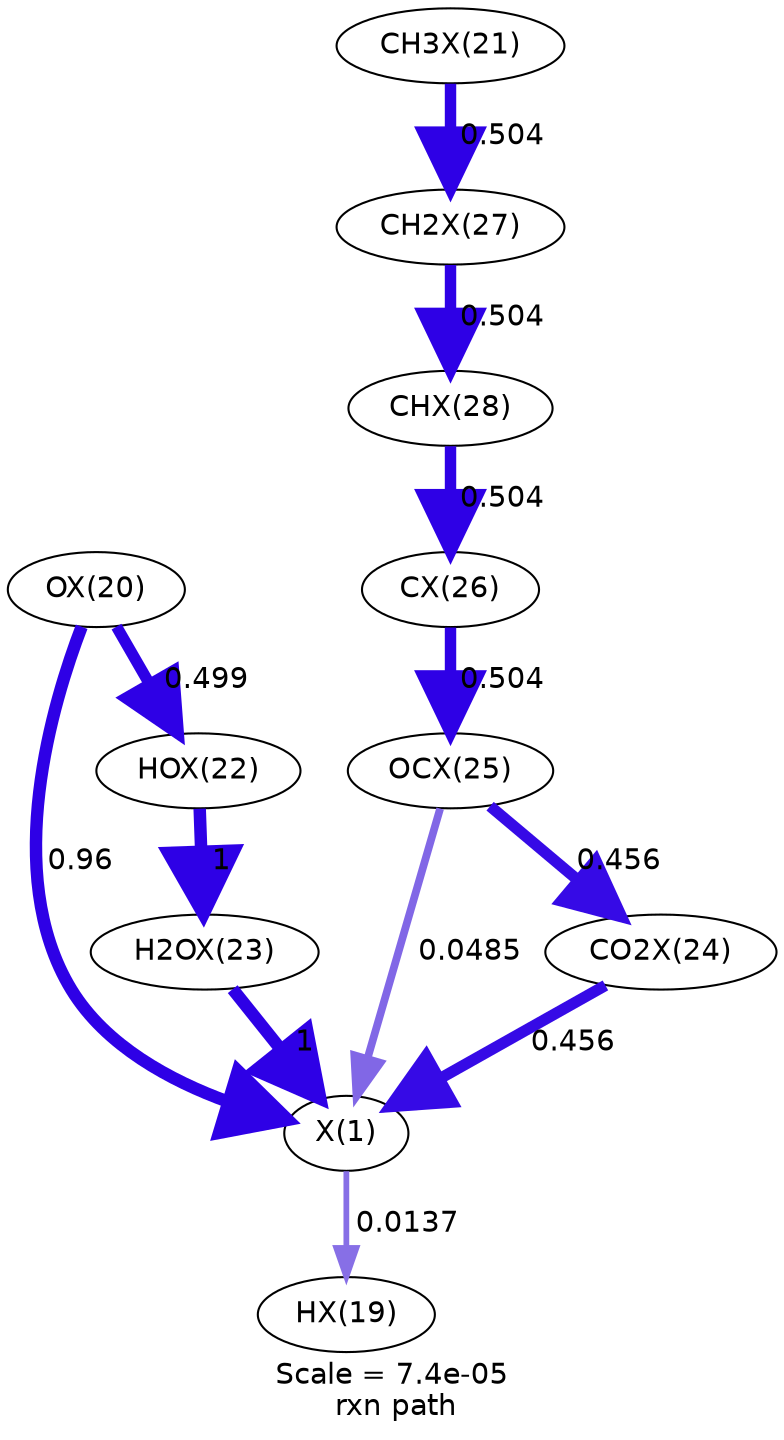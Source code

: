 digraph reaction_paths {
center=1;
s22 -> s23[fontname="Helvetica", penwidth=2.76, arrowsize=1.38, color="0.7, 0.514, 0.9"
, label=" 0.0137"];
s24 -> s22[fontname="Helvetica", penwidth=5.97, arrowsize=2.98, color="0.7, 1.46, 0.9"
, label=" 0.96"];
s29 -> s22[fontname="Helvetica", penwidth=3.72, arrowsize=1.86, color="0.7, 0.549, 0.9"
, label=" 0.0485"];
s27 -> s22[fontname="Helvetica", penwidth=6, arrowsize=3, color="0.7, 1.5, 0.9"
, label=" 1"];
s28 -> s22[fontname="Helvetica", penwidth=5.41, arrowsize=2.7, color="0.7, 0.956, 0.9"
, label=" 0.456"];
s24 -> s26[fontname="Helvetica", penwidth=5.48, arrowsize=2.74, color="0.7, 0.999, 0.9"
, label=" 0.499"];
s26 -> s27[fontname="Helvetica", penwidth=6, arrowsize=3, color="0.7, 1.5, 0.9"
, label=" 1"];
s25 -> s31[fontname="Helvetica", penwidth=5.48, arrowsize=2.74, color="0.7, 1, 0.9"
, label=" 0.504"];
s31 -> s32[fontname="Helvetica", penwidth=5.48, arrowsize=2.74, color="0.7, 1, 0.9"
, label=" 0.504"];
s32 -> s30[fontname="Helvetica", penwidth=5.48, arrowsize=2.74, color="0.7, 1, 0.9"
, label=" 0.504"];
s30 -> s29[fontname="Helvetica", penwidth=5.48, arrowsize=2.74, color="0.7, 1, 0.9"
, label=" 0.504"];
s29 -> s28[fontname="Helvetica", penwidth=5.41, arrowsize=2.7, color="0.7, 0.956, 0.9"
, label=" 0.456"];
s22 [ fontname="Helvetica", label="X(1)"];
s23 [ fontname="Helvetica", label="HX(19)"];
s24 [ fontname="Helvetica", label="OX(20)"];
s25 [ fontname="Helvetica", label="CH3X(21)"];
s26 [ fontname="Helvetica", label="HOX(22)"];
s27 [ fontname="Helvetica", label="H2OX(23)"];
s28 [ fontname="Helvetica", label="CO2X(24)"];
s29 [ fontname="Helvetica", label="OCX(25)"];
s30 [ fontname="Helvetica", label="CX(26)"];
s31 [ fontname="Helvetica", label="CH2X(27)"];
s32 [ fontname="Helvetica", label="CHX(28)"];
 label = "Scale = 7.4e-05\l rxn path";
 fontname = "Helvetica";
}
